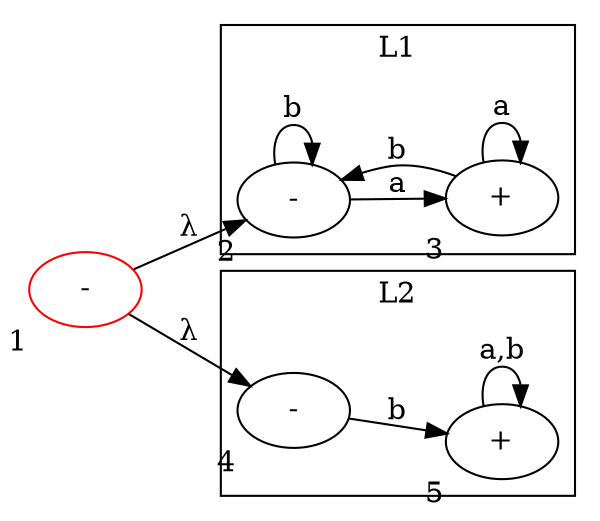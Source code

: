 digraph G {
    rankdir=LR;

    1  [label="-", xlabel="1", color=red];
    2  [label="-", xlabel="2"];
    3  [label="+", xlabel="3"];
    4  [label="-", xlabel="4"];
    5  [label="+", xlabel="5"];

    1->2[label="λ"];
    1->4[label="λ"];

    subgraph cluster_0 {
        label="L1";
        2->2[label="b"];
        2->3[label="a"];
        3->3[label="a"];
        3->2[label="b"];
    }

    subgraph cluster_1 {
        label="L2";
        4->5[label="b"];
        5->5[label="a,b"];
    }
}